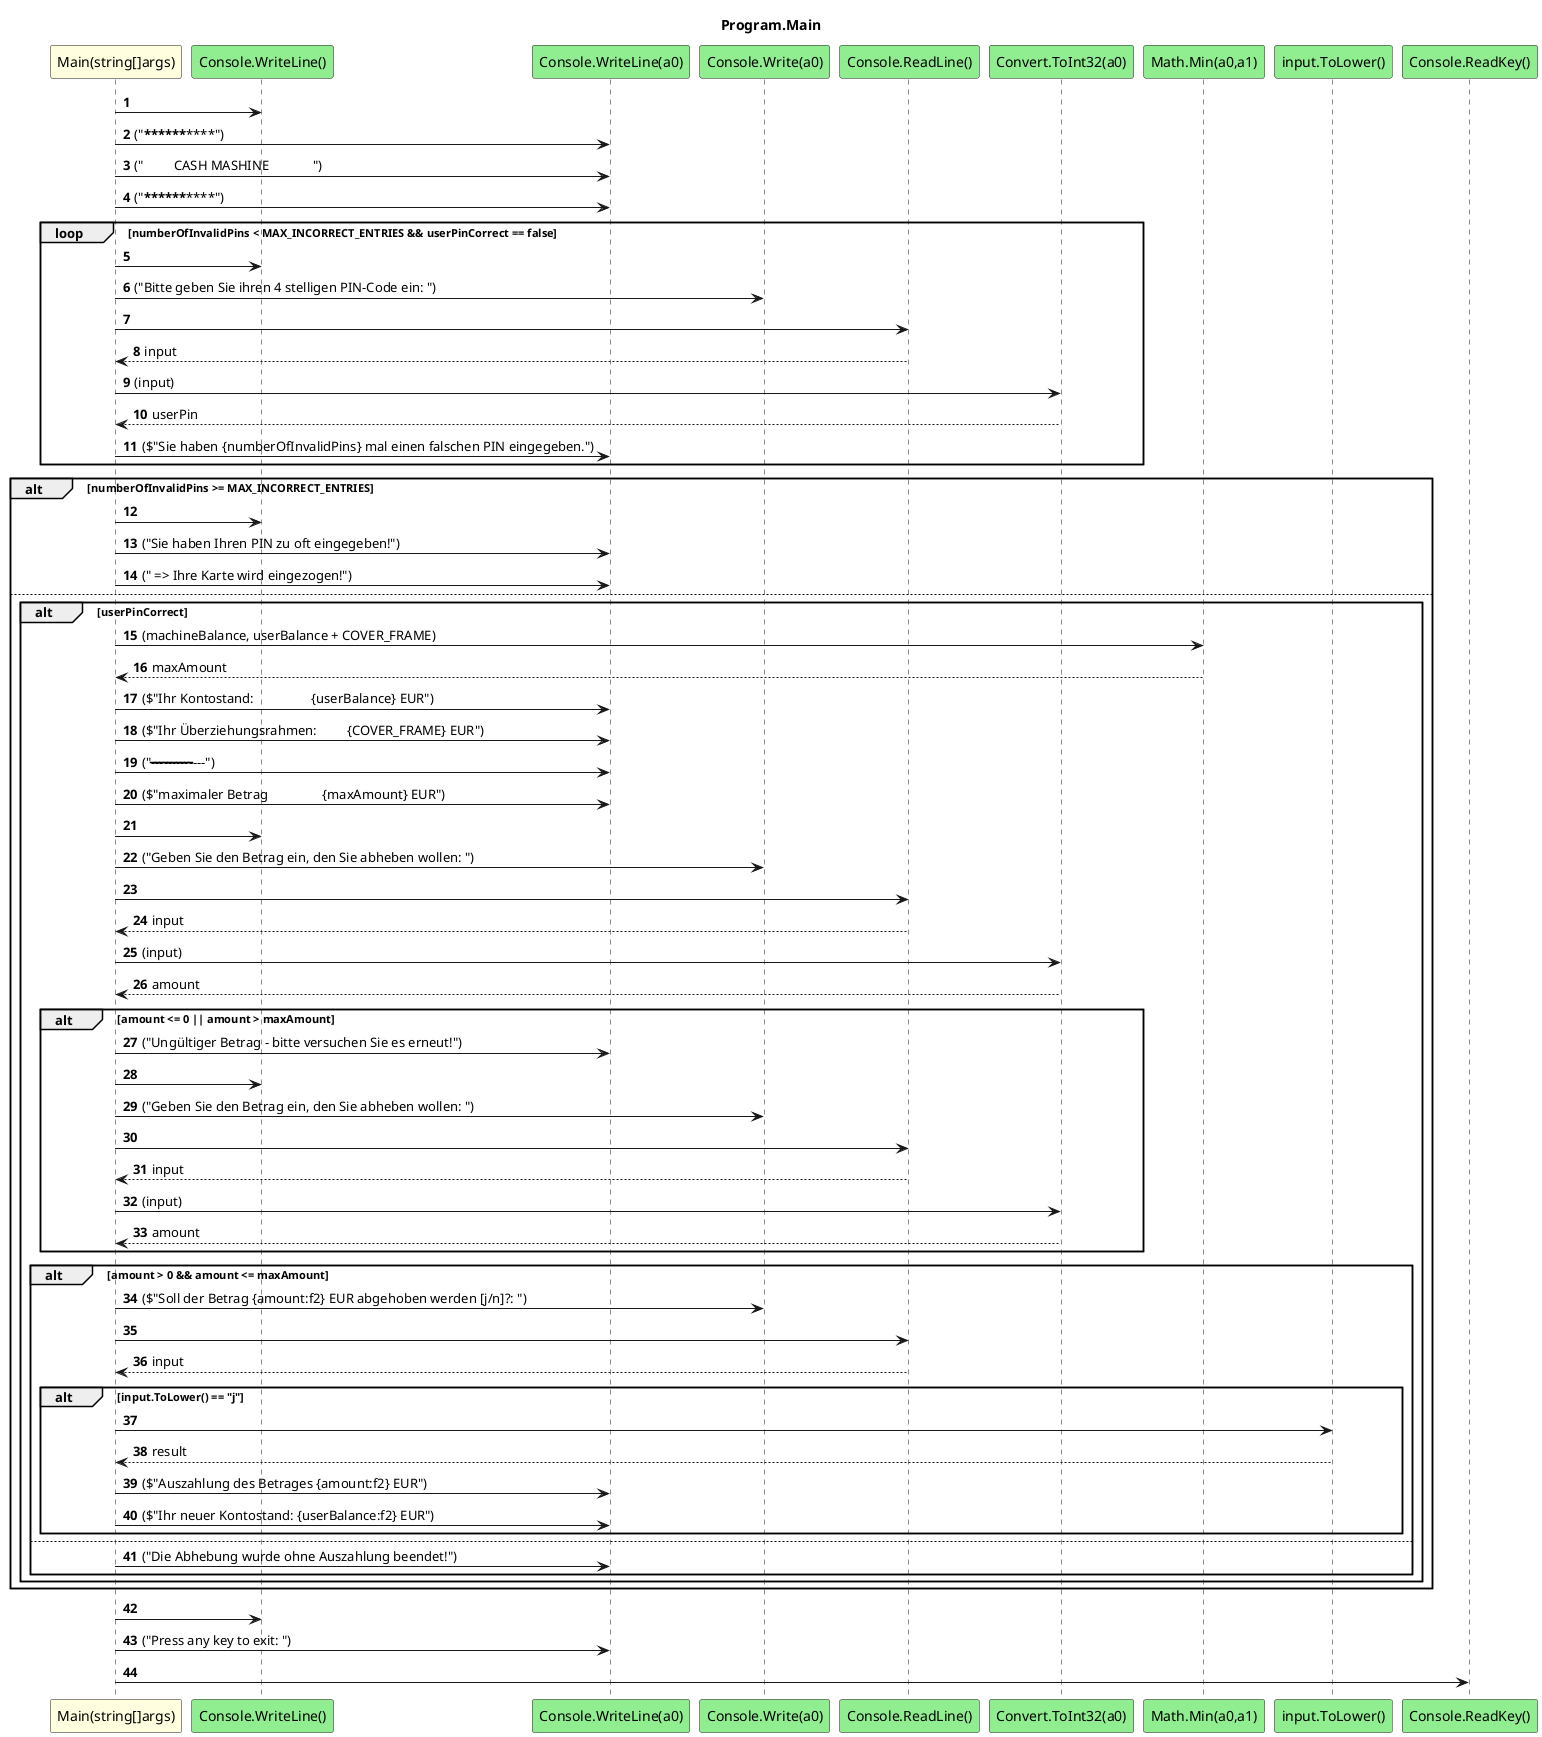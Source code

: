 @startuml Program.Main
title Program.Main
participant "Main(string[]args)" as Main_p0 #LightYellow
participant "Console.WriteLine()" as Console_WriteLine #LightGreen
participant "Console.WriteLine(a0)" as Console_WriteLine_a0 #LightGreen
participant "Console.Write(a0)" as Console_Write_a0 #LightGreen
participant "Console.ReadLine()" as Console_ReadLine #LightGreen
participant "Convert.ToInt32(a0)" as Convert_ToInt32_a0 #LightGreen
participant "Math.Min(a0,a1)" as Math_Min_a0_a1 #LightGreen
participant "input.ToLower()" as input_ToLower #LightGreen
participant "Console.ReadKey()" as Console_ReadKey #LightGreen
autonumber
Main_p0 -> Console_WriteLine
Main_p0 -> Console_WriteLine_a0 : ("**********************************")
Main_p0 -> Console_WriteLine_a0 : ("         CASH MASHINE             ")
Main_p0 -> Console_WriteLine_a0 : ("**********************************")
loop numberOfInvalidPins < MAX_INCORRECT_ENTRIES && userPinCorrect == false
    Main_p0 -> Console_WriteLine
    Main_p0 -> Console_Write_a0 : ("Bitte geben Sie ihren 4 stelligen PIN-Code ein: ")
    Main_p0 -> Console_ReadLine
    Console_ReadLine --> Main_p0 : input
    Main_p0 -> Convert_ToInt32_a0 : (input)
    Convert_ToInt32_a0 --> Main_p0 : userPin
    Main_p0 -> Console_WriteLine_a0 : ($"Sie haben {numberOfInvalidPins} mal einen falschen PIN eingegeben.")
end
alt numberOfInvalidPins >= MAX_INCORRECT_ENTRIES
    Main_p0 -> Console_WriteLine
    Main_p0 -> Console_WriteLine_a0 : ("Sie haben Ihren PIN zu oft eingegeben!")
    Main_p0 -> Console_WriteLine_a0 : (" => Ihre Karte wird eingezogen!")
    else
        alt userPinCorrect
            Main_p0 -> Math_Min_a0_a1 : (machineBalance, userBalance + COVER_FRAME)
            Math_Min_a0_a1 --> Main_p0 : maxAmount
            Main_p0 -> Console_WriteLine_a0 : ($"Ihr Kontostand:                 {userBalance} EUR")
            Main_p0 -> Console_WriteLine_a0 : ($"Ihr Überziehungsrahmen:         {COVER_FRAME} EUR")
            Main_p0 -> Console_WriteLine_a0 : ("-----------------------------------------------------")
            Main_p0 -> Console_WriteLine_a0 : ($"maximaler Betrag                {maxAmount} EUR")
            Main_p0 -> Console_WriteLine
            Main_p0 -> Console_Write_a0 : ("Geben Sie den Betrag ein, den Sie abheben wollen: ")
            Main_p0 -> Console_ReadLine
            Console_ReadLine --> Main_p0 : input
            Main_p0 -> Convert_ToInt32_a0 : (input)
            Convert_ToInt32_a0 --> Main_p0 : amount
            alt amount <= 0 || amount > maxAmount
                Main_p0 -> Console_WriteLine_a0 : ("Ungültiger Betrag - bitte versuchen Sie es erneut!")
                Main_p0 -> Console_WriteLine
                Main_p0 -> Console_Write_a0 : ("Geben Sie den Betrag ein, den Sie abheben wollen: ")
                Main_p0 -> Console_ReadLine
                Console_ReadLine --> Main_p0 : input
                Main_p0 -> Convert_ToInt32_a0 : (input)
                Convert_ToInt32_a0 --> Main_p0 : amount
            end
            alt amount > 0 && amount <= maxAmount
                Main_p0 -> Console_Write_a0 : ($"Soll der Betrag {amount:f2} EUR abgehoben werden [j/n]?: ")
                Main_p0 -> Console_ReadLine
                Console_ReadLine --> Main_p0 : input
                alt input.ToLower() == "j"
                    Main_p0 -> input_ToLower
                    input_ToLower --> Main_p0 : result
                    Main_p0 -> Console_WriteLine_a0 : ($"Auszahlung des Betrages {amount:f2} EUR")
                    Main_p0 -> Console_WriteLine_a0 : ($"Ihr neuer Kontostand: {userBalance:f2} EUR")
                end
                else
                    Main_p0 -> Console_WriteLine_a0 : ("Die Abhebung wurde ohne Auszahlung beendet!")
            end
        end
end
Main_p0 -> Console_WriteLine
Main_p0 -> Console_WriteLine_a0 : ("Press any key to exit: ")
Main_p0 -> Console_ReadKey
@enduml
